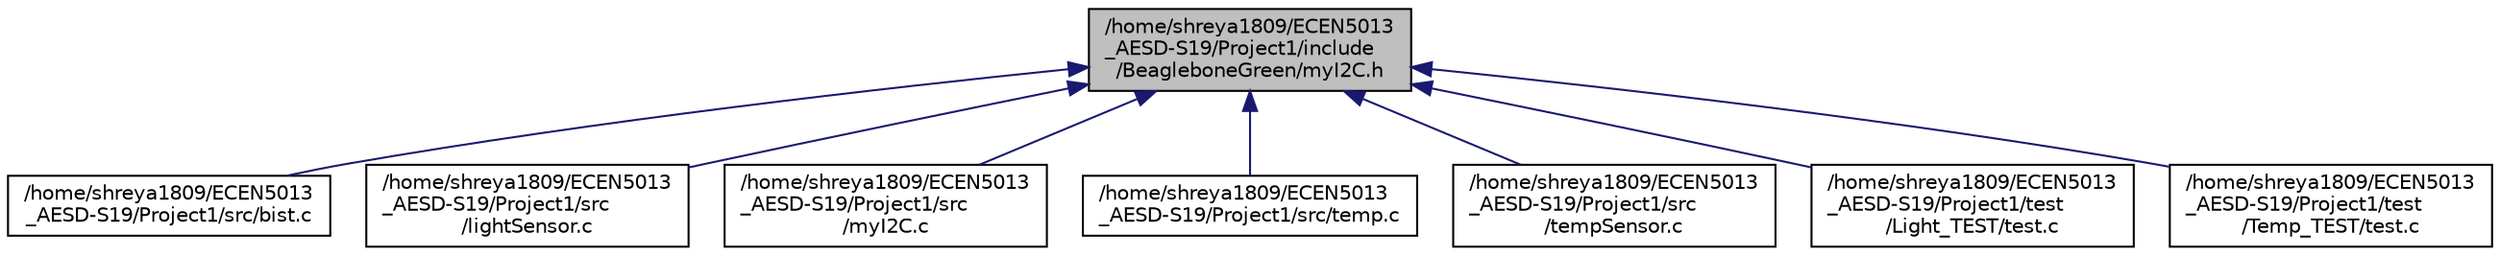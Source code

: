 digraph "/home/shreya1809/ECEN5013_AESD-S19/Project1/include/BeagleboneGreen/myI2C.h"
{
  edge [fontname="Helvetica",fontsize="10",labelfontname="Helvetica",labelfontsize="10"];
  node [fontname="Helvetica",fontsize="10",shape=record];
  Node2 [label="/home/shreya1809/ECEN5013\l_AESD-S19/Project1/include\l/BeagleboneGreen/myI2C.h",height=0.2,width=0.4,color="black", fillcolor="grey75", style="filled", fontcolor="black"];
  Node2 -> Node3 [dir="back",color="midnightblue",fontsize="10",style="solid"];
  Node3 [label="/home/shreya1809/ECEN5013\l_AESD-S19/Project1/src/bist.c",height=0.2,width=0.4,color="black", fillcolor="white", style="filled",URL="$bist_8c.html"];
  Node2 -> Node4 [dir="back",color="midnightblue",fontsize="10",style="solid"];
  Node4 [label="/home/shreya1809/ECEN5013\l_AESD-S19/Project1/src\l/lightSensor.c",height=0.2,width=0.4,color="black", fillcolor="white", style="filled",URL="$lightSensor_8c_source.html"];
  Node2 -> Node5 [dir="back",color="midnightblue",fontsize="10",style="solid"];
  Node5 [label="/home/shreya1809/ECEN5013\l_AESD-S19/Project1/src\l/myI2C.c",height=0.2,width=0.4,color="black", fillcolor="white", style="filled",URL="$myI2C_8c.html"];
  Node2 -> Node6 [dir="back",color="midnightblue",fontsize="10",style="solid"];
  Node6 [label="/home/shreya1809/ECEN5013\l_AESD-S19/Project1/src/temp.c",height=0.2,width=0.4,color="black", fillcolor="white", style="filled",URL="$temp_8c.html"];
  Node2 -> Node7 [dir="back",color="midnightblue",fontsize="10",style="solid"];
  Node7 [label="/home/shreya1809/ECEN5013\l_AESD-S19/Project1/src\l/tempSensor.c",height=0.2,width=0.4,color="black", fillcolor="white", style="filled",URL="$tempSensor_8c_source.html"];
  Node2 -> Node8 [dir="back",color="midnightblue",fontsize="10",style="solid"];
  Node8 [label="/home/shreya1809/ECEN5013\l_AESD-S19/Project1/test\l/Light_TEST/test.c",height=0.2,width=0.4,color="black", fillcolor="white", style="filled",URL="$Light__TEST_2test_8c_source.html"];
  Node2 -> Node9 [dir="back",color="midnightblue",fontsize="10",style="solid"];
  Node9 [label="/home/shreya1809/ECEN5013\l_AESD-S19/Project1/test\l/Temp_TEST/test.c",height=0.2,width=0.4,color="black", fillcolor="white", style="filled",URL="$Temp__TEST_2test_8c_source.html"];
}
